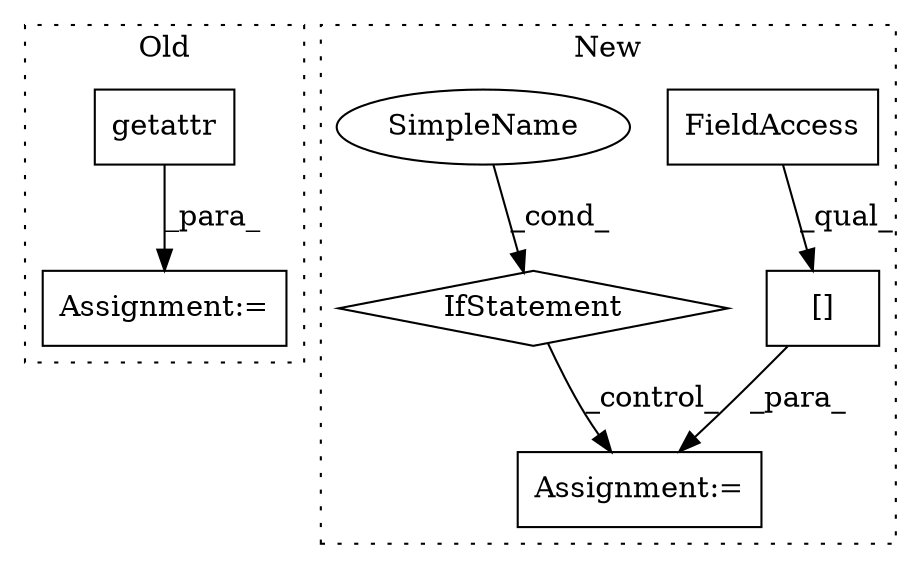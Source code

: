 digraph G {
subgraph cluster0 {
1 [label="getattr" a="32" s="5542,5566" l="8,1" shape="box"];
3 [label="Assignment:=" a="7" s="5527" l="1" shape="box"];
label = "Old";
style="dotted";
}
subgraph cluster1 {
2 [label="[]" a="2" s="5998,6036" l="27,1" shape="box"];
4 [label="FieldAccess" a="22" s="5998" l="26" shape="box"];
5 [label="Assignment:=" a="7" s="5997" l="1" shape="box"];
6 [label="IfStatement" a="25" s="5894,5918" l="4,2" shape="diamond"];
7 [label="SimpleName" a="42" s="" l="" shape="ellipse"];
label = "New";
style="dotted";
}
1 -> 3 [label="_para_"];
2 -> 5 [label="_para_"];
4 -> 2 [label="_qual_"];
6 -> 5 [label="_control_"];
7 -> 6 [label="_cond_"];
}